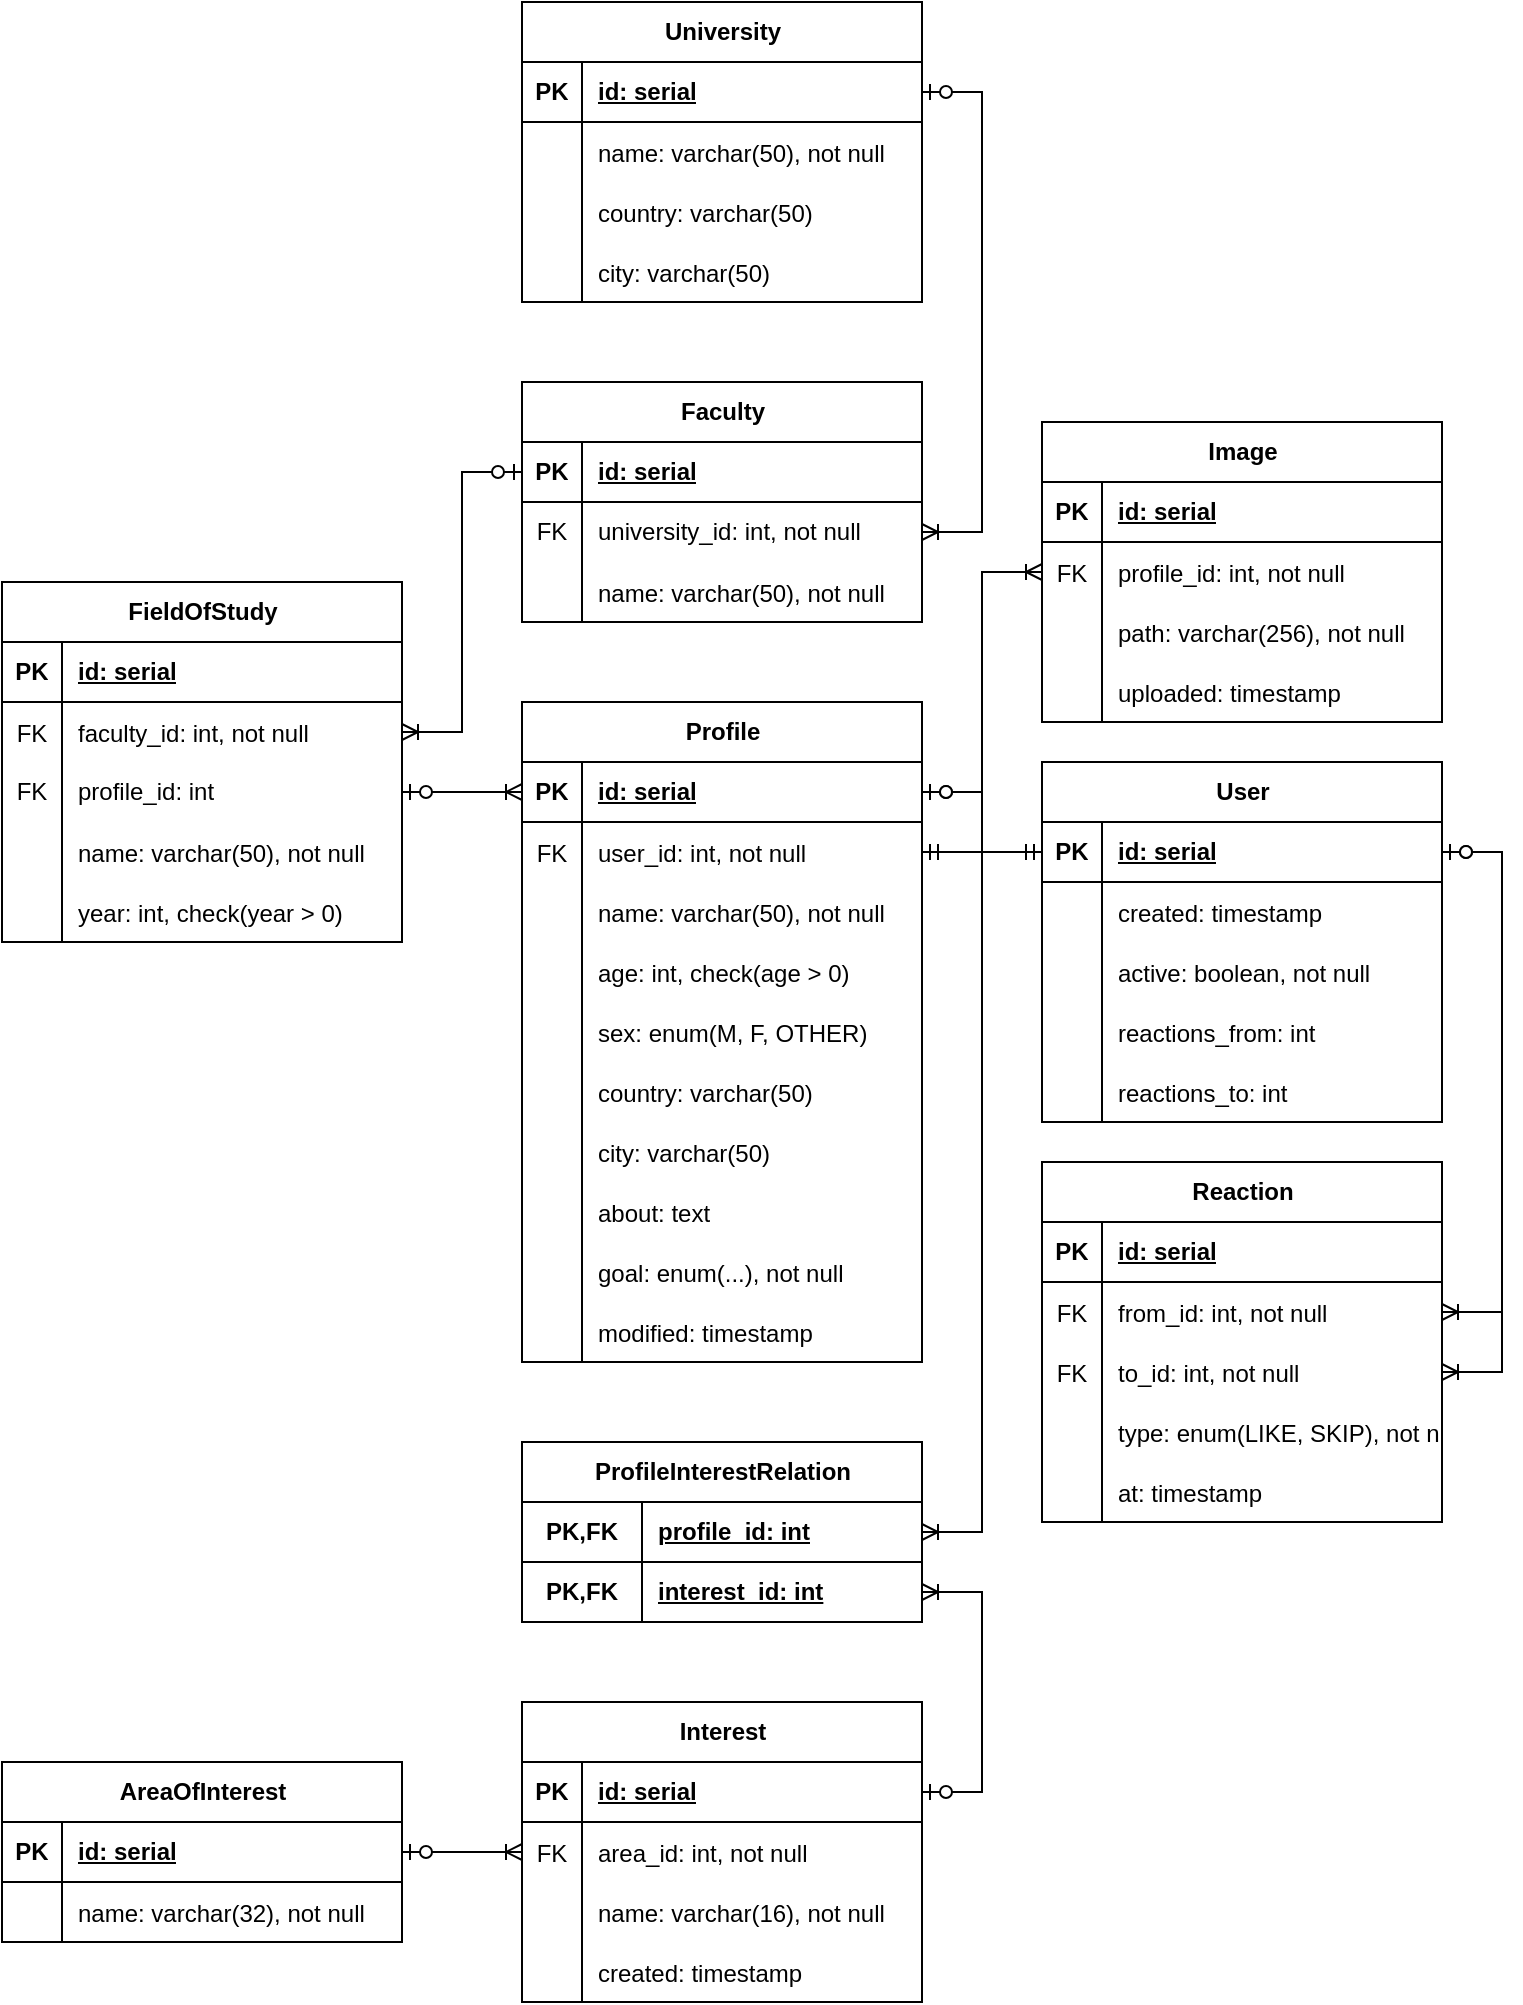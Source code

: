 <mxfile version="22.1.2" type="device">
  <diagram id="R2lEEEUBdFMjLlhIrx00" name="Page-1">
    <mxGraphModel dx="2704" dy="694" grid="1" gridSize="10" guides="1" tooltips="1" connect="1" arrows="1" fold="1" page="1" pageScale="1" pageWidth="850" pageHeight="1100" math="0" shadow="0" extFonts="Permanent Marker^https://fonts.googleapis.com/css?family=Permanent+Marker">
      <root>
        <mxCell id="0" />
        <mxCell id="1" parent="0" />
        <mxCell id="WZ4teSWMQCQbbOgYTSYF-18" value="Profile" style="shape=table;startSize=30;container=1;collapsible=1;childLayout=tableLayout;fixedRows=1;rowLines=0;fontStyle=1;align=center;resizeLast=1;html=1;" parent="1" vertex="1">
          <mxGeometry x="-1390" y="400" width="200" height="330" as="geometry" />
        </mxCell>
        <mxCell id="WZ4teSWMQCQbbOgYTSYF-19" value="" style="shape=tableRow;horizontal=0;startSize=0;swimlaneHead=0;swimlaneBody=0;fillColor=none;collapsible=0;dropTarget=0;points=[[0,0.5],[1,0.5]];portConstraint=eastwest;top=0;left=0;right=0;bottom=1;" parent="WZ4teSWMQCQbbOgYTSYF-18" vertex="1">
          <mxGeometry y="30" width="200" height="30" as="geometry" />
        </mxCell>
        <mxCell id="WZ4teSWMQCQbbOgYTSYF-20" value="PK" style="shape=partialRectangle;connectable=0;fillColor=none;top=0;left=0;bottom=0;right=0;fontStyle=1;overflow=hidden;whiteSpace=wrap;html=1;" parent="WZ4teSWMQCQbbOgYTSYF-19" vertex="1">
          <mxGeometry width="30" height="30" as="geometry">
            <mxRectangle width="30" height="30" as="alternateBounds" />
          </mxGeometry>
        </mxCell>
        <mxCell id="WZ4teSWMQCQbbOgYTSYF-21" value="id: serial" style="shape=partialRectangle;connectable=0;fillColor=none;top=0;left=0;bottom=0;right=0;align=left;spacingLeft=6;fontStyle=5;overflow=hidden;whiteSpace=wrap;html=1;" parent="WZ4teSWMQCQbbOgYTSYF-19" vertex="1">
          <mxGeometry x="30" width="170" height="30" as="geometry">
            <mxRectangle width="170" height="30" as="alternateBounds" />
          </mxGeometry>
        </mxCell>
        <mxCell id="dYFl2sdwNycHLMvNFf4c-58" value="" style="shape=tableRow;horizontal=0;startSize=0;swimlaneHead=0;swimlaneBody=0;fillColor=none;collapsible=0;dropTarget=0;points=[[0,0.5],[1,0.5]];portConstraint=eastwest;top=0;left=0;right=0;bottom=0;" parent="WZ4teSWMQCQbbOgYTSYF-18" vertex="1">
          <mxGeometry y="60" width="200" height="30" as="geometry" />
        </mxCell>
        <mxCell id="dYFl2sdwNycHLMvNFf4c-59" value="FK" style="shape=partialRectangle;connectable=0;fillColor=none;top=0;left=0;bottom=0;right=0;editable=1;overflow=hidden;" parent="dYFl2sdwNycHLMvNFf4c-58" vertex="1">
          <mxGeometry width="30" height="30" as="geometry">
            <mxRectangle width="30" height="30" as="alternateBounds" />
          </mxGeometry>
        </mxCell>
        <mxCell id="dYFl2sdwNycHLMvNFf4c-60" value="user_id: int, not null" style="shape=partialRectangle;connectable=0;fillColor=none;top=0;left=0;bottom=0;right=0;align=left;spacingLeft=6;overflow=hidden;" parent="dYFl2sdwNycHLMvNFf4c-58" vertex="1">
          <mxGeometry x="30" width="170" height="30" as="geometry">
            <mxRectangle width="170" height="30" as="alternateBounds" />
          </mxGeometry>
        </mxCell>
        <mxCell id="dYFl2sdwNycHLMvNFf4c-39" value="" style="shape=tableRow;horizontal=0;startSize=0;swimlaneHead=0;swimlaneBody=0;fillColor=none;collapsible=0;dropTarget=0;points=[[0,0.5],[1,0.5]];portConstraint=eastwest;top=0;left=0;right=0;bottom=0;" parent="WZ4teSWMQCQbbOgYTSYF-18" vertex="1">
          <mxGeometry y="90" width="200" height="30" as="geometry" />
        </mxCell>
        <mxCell id="dYFl2sdwNycHLMvNFf4c-40" value="" style="shape=partialRectangle;connectable=0;fillColor=none;top=0;left=0;bottom=0;right=0;editable=1;overflow=hidden;" parent="dYFl2sdwNycHLMvNFf4c-39" vertex="1">
          <mxGeometry width="30" height="30" as="geometry">
            <mxRectangle width="30" height="30" as="alternateBounds" />
          </mxGeometry>
        </mxCell>
        <mxCell id="dYFl2sdwNycHLMvNFf4c-41" value="name: varchar(50), not null" style="shape=partialRectangle;connectable=0;fillColor=none;top=0;left=0;bottom=0;right=0;align=left;spacingLeft=6;overflow=hidden;" parent="dYFl2sdwNycHLMvNFf4c-39" vertex="1">
          <mxGeometry x="30" width="170" height="30" as="geometry">
            <mxRectangle width="170" height="30" as="alternateBounds" />
          </mxGeometry>
        </mxCell>
        <mxCell id="dYFl2sdwNycHLMvNFf4c-42" value="" style="shape=tableRow;horizontal=0;startSize=0;swimlaneHead=0;swimlaneBody=0;fillColor=none;collapsible=0;dropTarget=0;points=[[0,0.5],[1,0.5]];portConstraint=eastwest;top=0;left=0;right=0;bottom=0;" parent="WZ4teSWMQCQbbOgYTSYF-18" vertex="1">
          <mxGeometry y="120" width="200" height="30" as="geometry" />
        </mxCell>
        <mxCell id="dYFl2sdwNycHLMvNFf4c-43" value="" style="shape=partialRectangle;connectable=0;fillColor=none;top=0;left=0;bottom=0;right=0;editable=1;overflow=hidden;" parent="dYFl2sdwNycHLMvNFf4c-42" vertex="1">
          <mxGeometry width="30" height="30" as="geometry">
            <mxRectangle width="30" height="30" as="alternateBounds" />
          </mxGeometry>
        </mxCell>
        <mxCell id="dYFl2sdwNycHLMvNFf4c-44" value="age: int, check(age &gt; 0)" style="shape=partialRectangle;connectable=0;fillColor=none;top=0;left=0;bottom=0;right=0;align=left;spacingLeft=6;overflow=hidden;" parent="dYFl2sdwNycHLMvNFf4c-42" vertex="1">
          <mxGeometry x="30" width="170" height="30" as="geometry">
            <mxRectangle width="170" height="30" as="alternateBounds" />
          </mxGeometry>
        </mxCell>
        <mxCell id="4CxGTGIzVU9LO7teW_PV-1" value="" style="shape=tableRow;horizontal=0;startSize=0;swimlaneHead=0;swimlaneBody=0;fillColor=none;collapsible=0;dropTarget=0;points=[[0,0.5],[1,0.5]];portConstraint=eastwest;top=0;left=0;right=0;bottom=0;" parent="WZ4teSWMQCQbbOgYTSYF-18" vertex="1">
          <mxGeometry y="150" width="200" height="30" as="geometry" />
        </mxCell>
        <mxCell id="4CxGTGIzVU9LO7teW_PV-2" value="" style="shape=partialRectangle;connectable=0;fillColor=none;top=0;left=0;bottom=0;right=0;editable=1;overflow=hidden;" parent="4CxGTGIzVU9LO7teW_PV-1" vertex="1">
          <mxGeometry width="30" height="30" as="geometry">
            <mxRectangle width="30" height="30" as="alternateBounds" />
          </mxGeometry>
        </mxCell>
        <mxCell id="4CxGTGIzVU9LO7teW_PV-3" value="sex: enum(M, F, OTHER)" style="shape=partialRectangle;connectable=0;fillColor=none;top=0;left=0;bottom=0;right=0;align=left;spacingLeft=6;overflow=hidden;" parent="4CxGTGIzVU9LO7teW_PV-1" vertex="1">
          <mxGeometry x="30" width="170" height="30" as="geometry">
            <mxRectangle width="170" height="30" as="alternateBounds" />
          </mxGeometry>
        </mxCell>
        <mxCell id="dYFl2sdwNycHLMvNFf4c-52" value="" style="shape=tableRow;horizontal=0;startSize=0;swimlaneHead=0;swimlaneBody=0;fillColor=none;collapsible=0;dropTarget=0;points=[[0,0.5],[1,0.5]];portConstraint=eastwest;top=0;left=0;right=0;bottom=0;" parent="WZ4teSWMQCQbbOgYTSYF-18" vertex="1">
          <mxGeometry y="180" width="200" height="30" as="geometry" />
        </mxCell>
        <mxCell id="dYFl2sdwNycHLMvNFf4c-53" value="" style="shape=partialRectangle;connectable=0;fillColor=none;top=0;left=0;bottom=0;right=0;editable=1;overflow=hidden;" parent="dYFl2sdwNycHLMvNFf4c-52" vertex="1">
          <mxGeometry width="30" height="30" as="geometry">
            <mxRectangle width="30" height="30" as="alternateBounds" />
          </mxGeometry>
        </mxCell>
        <mxCell id="dYFl2sdwNycHLMvNFf4c-54" value="country: varchar(50)" style="shape=partialRectangle;connectable=0;fillColor=none;top=0;left=0;bottom=0;right=0;align=left;spacingLeft=6;overflow=hidden;" parent="dYFl2sdwNycHLMvNFf4c-52" vertex="1">
          <mxGeometry x="30" width="170" height="30" as="geometry">
            <mxRectangle width="170" height="30" as="alternateBounds" />
          </mxGeometry>
        </mxCell>
        <mxCell id="dYFl2sdwNycHLMvNFf4c-55" value="" style="shape=tableRow;horizontal=0;startSize=0;swimlaneHead=0;swimlaneBody=0;fillColor=none;collapsible=0;dropTarget=0;points=[[0,0.5],[1,0.5]];portConstraint=eastwest;top=0;left=0;right=0;bottom=0;" parent="WZ4teSWMQCQbbOgYTSYF-18" vertex="1">
          <mxGeometry y="210" width="200" height="30" as="geometry" />
        </mxCell>
        <mxCell id="dYFl2sdwNycHLMvNFf4c-56" value="" style="shape=partialRectangle;connectable=0;fillColor=none;top=0;left=0;bottom=0;right=0;editable=1;overflow=hidden;" parent="dYFl2sdwNycHLMvNFf4c-55" vertex="1">
          <mxGeometry width="30" height="30" as="geometry">
            <mxRectangle width="30" height="30" as="alternateBounds" />
          </mxGeometry>
        </mxCell>
        <mxCell id="dYFl2sdwNycHLMvNFf4c-57" value="city: varchar(50)" style="shape=partialRectangle;connectable=0;fillColor=none;top=0;left=0;bottom=0;right=0;align=left;spacingLeft=6;overflow=hidden;" parent="dYFl2sdwNycHLMvNFf4c-55" vertex="1">
          <mxGeometry x="30" width="170" height="30" as="geometry">
            <mxRectangle width="170" height="30" as="alternateBounds" />
          </mxGeometry>
        </mxCell>
        <mxCell id="dYFl2sdwNycHLMvNFf4c-64" value="" style="shape=tableRow;horizontal=0;startSize=0;swimlaneHead=0;swimlaneBody=0;fillColor=none;collapsible=0;dropTarget=0;points=[[0,0.5],[1,0.5]];portConstraint=eastwest;top=0;left=0;right=0;bottom=0;" parent="WZ4teSWMQCQbbOgYTSYF-18" vertex="1">
          <mxGeometry y="240" width="200" height="30" as="geometry" />
        </mxCell>
        <mxCell id="dYFl2sdwNycHLMvNFf4c-65" value="" style="shape=partialRectangle;connectable=0;fillColor=none;top=0;left=0;bottom=0;right=0;editable=1;overflow=hidden;" parent="dYFl2sdwNycHLMvNFf4c-64" vertex="1">
          <mxGeometry width="30" height="30" as="geometry">
            <mxRectangle width="30" height="30" as="alternateBounds" />
          </mxGeometry>
        </mxCell>
        <mxCell id="dYFl2sdwNycHLMvNFf4c-66" value="about: text" style="shape=partialRectangle;connectable=0;fillColor=none;top=0;left=0;bottom=0;right=0;align=left;spacingLeft=6;overflow=hidden;" parent="dYFl2sdwNycHLMvNFf4c-64" vertex="1">
          <mxGeometry x="30" width="170" height="30" as="geometry">
            <mxRectangle width="170" height="30" as="alternateBounds" />
          </mxGeometry>
        </mxCell>
        <mxCell id="dYFl2sdwNycHLMvNFf4c-67" value="" style="shape=tableRow;horizontal=0;startSize=0;swimlaneHead=0;swimlaneBody=0;fillColor=none;collapsible=0;dropTarget=0;points=[[0,0.5],[1,0.5]];portConstraint=eastwest;top=0;left=0;right=0;bottom=0;" parent="WZ4teSWMQCQbbOgYTSYF-18" vertex="1">
          <mxGeometry y="270" width="200" height="30" as="geometry" />
        </mxCell>
        <mxCell id="dYFl2sdwNycHLMvNFf4c-68" value="" style="shape=partialRectangle;connectable=0;fillColor=none;top=0;left=0;bottom=0;right=0;editable=1;overflow=hidden;" parent="dYFl2sdwNycHLMvNFf4c-67" vertex="1">
          <mxGeometry width="30" height="30" as="geometry">
            <mxRectangle width="30" height="30" as="alternateBounds" />
          </mxGeometry>
        </mxCell>
        <mxCell id="dYFl2sdwNycHLMvNFf4c-69" value="goal: enum(...), not null" style="shape=partialRectangle;connectable=0;fillColor=none;top=0;left=0;bottom=0;right=0;align=left;spacingLeft=6;overflow=hidden;" parent="dYFl2sdwNycHLMvNFf4c-67" vertex="1">
          <mxGeometry x="30" width="170" height="30" as="geometry">
            <mxRectangle width="170" height="30" as="alternateBounds" />
          </mxGeometry>
        </mxCell>
        <mxCell id="dYFl2sdwNycHLMvNFf4c-70" value="" style="shape=tableRow;horizontal=0;startSize=0;swimlaneHead=0;swimlaneBody=0;fillColor=none;collapsible=0;dropTarget=0;points=[[0,0.5],[1,0.5]];portConstraint=eastwest;top=0;left=0;right=0;bottom=0;" parent="WZ4teSWMQCQbbOgYTSYF-18" vertex="1">
          <mxGeometry y="300" width="200" height="30" as="geometry" />
        </mxCell>
        <mxCell id="dYFl2sdwNycHLMvNFf4c-71" value="" style="shape=partialRectangle;connectable=0;fillColor=none;top=0;left=0;bottom=0;right=0;editable=1;overflow=hidden;" parent="dYFl2sdwNycHLMvNFf4c-70" vertex="1">
          <mxGeometry width="30" height="30" as="geometry">
            <mxRectangle width="30" height="30" as="alternateBounds" />
          </mxGeometry>
        </mxCell>
        <mxCell id="dYFl2sdwNycHLMvNFf4c-72" value="modified: timestamp" style="shape=partialRectangle;connectable=0;fillColor=none;top=0;left=0;bottom=0;right=0;align=left;spacingLeft=6;overflow=hidden;" parent="dYFl2sdwNycHLMvNFf4c-70" vertex="1">
          <mxGeometry x="30" width="170" height="30" as="geometry">
            <mxRectangle width="170" height="30" as="alternateBounds" />
          </mxGeometry>
        </mxCell>
        <mxCell id="WZ4teSWMQCQbbOgYTSYF-22" value="University" style="shape=table;startSize=30;container=1;collapsible=1;childLayout=tableLayout;fixedRows=1;rowLines=0;fontStyle=1;align=center;resizeLast=1;html=1;" parent="1" vertex="1">
          <mxGeometry x="-1390" y="50" width="200" height="150" as="geometry" />
        </mxCell>
        <mxCell id="WZ4teSWMQCQbbOgYTSYF-23" value="" style="shape=tableRow;horizontal=0;startSize=0;swimlaneHead=0;swimlaneBody=0;fillColor=none;collapsible=0;dropTarget=0;points=[[0,0.5],[1,0.5]];portConstraint=eastwest;top=0;left=0;right=0;bottom=1;" parent="WZ4teSWMQCQbbOgYTSYF-22" vertex="1">
          <mxGeometry y="30" width="200" height="30" as="geometry" />
        </mxCell>
        <mxCell id="WZ4teSWMQCQbbOgYTSYF-24" value="PK" style="shape=partialRectangle;connectable=0;fillColor=none;top=0;left=0;bottom=0;right=0;fontStyle=1;overflow=hidden;whiteSpace=wrap;html=1;" parent="WZ4teSWMQCQbbOgYTSYF-23" vertex="1">
          <mxGeometry width="30" height="30" as="geometry">
            <mxRectangle width="30" height="30" as="alternateBounds" />
          </mxGeometry>
        </mxCell>
        <mxCell id="WZ4teSWMQCQbbOgYTSYF-25" value="id: serial" style="shape=partialRectangle;connectable=0;fillColor=none;top=0;left=0;bottom=0;right=0;align=left;spacingLeft=6;fontStyle=5;overflow=hidden;whiteSpace=wrap;html=1;" parent="WZ4teSWMQCQbbOgYTSYF-23" vertex="1">
          <mxGeometry x="30" width="170" height="30" as="geometry">
            <mxRectangle width="170" height="30" as="alternateBounds" />
          </mxGeometry>
        </mxCell>
        <mxCell id="dYFl2sdwNycHLMvNFf4c-5" value="" style="shape=tableRow;horizontal=0;startSize=0;swimlaneHead=0;swimlaneBody=0;fillColor=none;collapsible=0;dropTarget=0;points=[[0,0.5],[1,0.5]];portConstraint=eastwest;top=0;left=0;right=0;bottom=0;" parent="WZ4teSWMQCQbbOgYTSYF-22" vertex="1">
          <mxGeometry y="60" width="200" height="30" as="geometry" />
        </mxCell>
        <mxCell id="dYFl2sdwNycHLMvNFf4c-6" value="" style="shape=partialRectangle;connectable=0;fillColor=none;top=0;left=0;bottom=0;right=0;editable=1;overflow=hidden;" parent="dYFl2sdwNycHLMvNFf4c-5" vertex="1">
          <mxGeometry width="30" height="30" as="geometry">
            <mxRectangle width="30" height="30" as="alternateBounds" />
          </mxGeometry>
        </mxCell>
        <mxCell id="dYFl2sdwNycHLMvNFf4c-7" value="name: varchar(50), not null" style="shape=partialRectangle;connectable=0;fillColor=none;top=0;left=0;bottom=0;right=0;align=left;spacingLeft=6;overflow=hidden;" parent="dYFl2sdwNycHLMvNFf4c-5" vertex="1">
          <mxGeometry x="30" width="170" height="30" as="geometry">
            <mxRectangle width="170" height="30" as="alternateBounds" />
          </mxGeometry>
        </mxCell>
        <mxCell id="dYFl2sdwNycHLMvNFf4c-8" value="" style="shape=tableRow;horizontal=0;startSize=0;swimlaneHead=0;swimlaneBody=0;fillColor=none;collapsible=0;dropTarget=0;points=[[0,0.5],[1,0.5]];portConstraint=eastwest;top=0;left=0;right=0;bottom=0;" parent="WZ4teSWMQCQbbOgYTSYF-22" vertex="1">
          <mxGeometry y="90" width="200" height="30" as="geometry" />
        </mxCell>
        <mxCell id="dYFl2sdwNycHLMvNFf4c-9" value="" style="shape=partialRectangle;connectable=0;fillColor=none;top=0;left=0;bottom=0;right=0;editable=1;overflow=hidden;" parent="dYFl2sdwNycHLMvNFf4c-8" vertex="1">
          <mxGeometry width="30" height="30" as="geometry">
            <mxRectangle width="30" height="30" as="alternateBounds" />
          </mxGeometry>
        </mxCell>
        <mxCell id="dYFl2sdwNycHLMvNFf4c-10" value="country: varchar(50)" style="shape=partialRectangle;connectable=0;fillColor=none;top=0;left=0;bottom=0;right=0;align=left;spacingLeft=6;overflow=hidden;" parent="dYFl2sdwNycHLMvNFf4c-8" vertex="1">
          <mxGeometry x="30" width="170" height="30" as="geometry">
            <mxRectangle width="170" height="30" as="alternateBounds" />
          </mxGeometry>
        </mxCell>
        <mxCell id="dYFl2sdwNycHLMvNFf4c-2" value="" style="shape=tableRow;horizontal=0;startSize=0;swimlaneHead=0;swimlaneBody=0;fillColor=none;collapsible=0;dropTarget=0;points=[[0,0.5],[1,0.5]];portConstraint=eastwest;top=0;left=0;right=0;bottom=0;" parent="WZ4teSWMQCQbbOgYTSYF-22" vertex="1">
          <mxGeometry y="120" width="200" height="30" as="geometry" />
        </mxCell>
        <mxCell id="dYFl2sdwNycHLMvNFf4c-3" value="" style="shape=partialRectangle;connectable=0;fillColor=none;top=0;left=0;bottom=0;right=0;editable=1;overflow=hidden;" parent="dYFl2sdwNycHLMvNFf4c-2" vertex="1">
          <mxGeometry width="30" height="30" as="geometry">
            <mxRectangle width="30" height="30" as="alternateBounds" />
          </mxGeometry>
        </mxCell>
        <mxCell id="dYFl2sdwNycHLMvNFf4c-4" value="city: varchar(50)" style="shape=partialRectangle;connectable=0;fillColor=none;top=0;left=0;bottom=0;right=0;align=left;spacingLeft=6;overflow=hidden;" parent="dYFl2sdwNycHLMvNFf4c-2" vertex="1">
          <mxGeometry x="30" width="170" height="30" as="geometry">
            <mxRectangle width="170" height="30" as="alternateBounds" />
          </mxGeometry>
        </mxCell>
        <mxCell id="WZ4teSWMQCQbbOgYTSYF-26" value="Faculty" style="shape=table;startSize=30;container=1;collapsible=1;childLayout=tableLayout;fixedRows=1;rowLines=0;fontStyle=1;align=center;resizeLast=1;html=1;" parent="1" vertex="1">
          <mxGeometry x="-1390" y="240" width="200" height="120" as="geometry" />
        </mxCell>
        <mxCell id="WZ4teSWMQCQbbOgYTSYF-27" value="" style="shape=tableRow;horizontal=0;startSize=0;swimlaneHead=0;swimlaneBody=0;fillColor=none;collapsible=0;dropTarget=0;points=[[0,0.5],[1,0.5]];portConstraint=eastwest;top=0;left=0;right=0;bottom=1;" parent="WZ4teSWMQCQbbOgYTSYF-26" vertex="1">
          <mxGeometry y="30" width="200" height="30" as="geometry" />
        </mxCell>
        <mxCell id="WZ4teSWMQCQbbOgYTSYF-28" value="PK" style="shape=partialRectangle;connectable=0;fillColor=none;top=0;left=0;bottom=0;right=0;fontStyle=1;overflow=hidden;whiteSpace=wrap;html=1;" parent="WZ4teSWMQCQbbOgYTSYF-27" vertex="1">
          <mxGeometry width="30" height="30" as="geometry">
            <mxRectangle width="30" height="30" as="alternateBounds" />
          </mxGeometry>
        </mxCell>
        <mxCell id="WZ4teSWMQCQbbOgYTSYF-29" value="id: serial" style="shape=partialRectangle;connectable=0;fillColor=none;top=0;left=0;bottom=0;right=0;align=left;spacingLeft=6;fontStyle=5;overflow=hidden;whiteSpace=wrap;html=1;" parent="WZ4teSWMQCQbbOgYTSYF-27" vertex="1">
          <mxGeometry x="30" width="170" height="30" as="geometry">
            <mxRectangle width="170" height="30" as="alternateBounds" />
          </mxGeometry>
        </mxCell>
        <mxCell id="dYFl2sdwNycHLMvNFf4c-11" value="" style="shape=tableRow;horizontal=0;startSize=0;swimlaneHead=0;swimlaneBody=0;fillColor=none;collapsible=0;dropTarget=0;points=[[0,0.5],[1,0.5]];portConstraint=eastwest;top=0;left=0;right=0;bottom=0;" parent="WZ4teSWMQCQbbOgYTSYF-26" vertex="1">
          <mxGeometry y="60" width="200" height="30" as="geometry" />
        </mxCell>
        <mxCell id="dYFl2sdwNycHLMvNFf4c-12" value="FK" style="shape=partialRectangle;connectable=0;fillColor=none;top=0;left=0;bottom=0;right=0;fontStyle=0;overflow=hidden;whiteSpace=wrap;html=1;" parent="dYFl2sdwNycHLMvNFf4c-11" vertex="1">
          <mxGeometry width="30" height="30" as="geometry">
            <mxRectangle width="30" height="30" as="alternateBounds" />
          </mxGeometry>
        </mxCell>
        <mxCell id="dYFl2sdwNycHLMvNFf4c-13" value="university_id: int, not null" style="shape=partialRectangle;connectable=0;fillColor=none;top=0;left=0;bottom=0;right=0;align=left;spacingLeft=6;fontStyle=0;overflow=hidden;whiteSpace=wrap;html=1;" parent="dYFl2sdwNycHLMvNFf4c-11" vertex="1">
          <mxGeometry x="30" width="170" height="30" as="geometry">
            <mxRectangle width="170" height="30" as="alternateBounds" />
          </mxGeometry>
        </mxCell>
        <mxCell id="dYFl2sdwNycHLMvNFf4c-14" value="" style="shape=tableRow;horizontal=0;startSize=0;swimlaneHead=0;swimlaneBody=0;fillColor=none;collapsible=0;dropTarget=0;points=[[0,0.5],[1,0.5]];portConstraint=eastwest;top=0;left=0;right=0;bottom=0;" parent="WZ4teSWMQCQbbOgYTSYF-26" vertex="1">
          <mxGeometry y="90" width="200" height="30" as="geometry" />
        </mxCell>
        <mxCell id="dYFl2sdwNycHLMvNFf4c-15" value="" style="shape=partialRectangle;connectable=0;fillColor=none;top=0;left=0;bottom=0;right=0;editable=1;overflow=hidden;" parent="dYFl2sdwNycHLMvNFf4c-14" vertex="1">
          <mxGeometry width="30" height="30" as="geometry">
            <mxRectangle width="30" height="30" as="alternateBounds" />
          </mxGeometry>
        </mxCell>
        <mxCell id="dYFl2sdwNycHLMvNFf4c-16" value="name: varchar(50), not null" style="shape=partialRectangle;connectable=0;fillColor=none;top=0;left=0;bottom=0;right=0;align=left;spacingLeft=6;overflow=hidden;" parent="dYFl2sdwNycHLMvNFf4c-14" vertex="1">
          <mxGeometry x="30" width="170" height="30" as="geometry">
            <mxRectangle width="170" height="30" as="alternateBounds" />
          </mxGeometry>
        </mxCell>
        <mxCell id="WZ4teSWMQCQbbOgYTSYF-38" value="Reaction" style="shape=table;startSize=30;container=1;collapsible=1;childLayout=tableLayout;fixedRows=1;rowLines=0;fontStyle=1;align=center;resizeLast=1;html=1;" parent="1" vertex="1">
          <mxGeometry x="-1130" y="630" width="200" height="180" as="geometry" />
        </mxCell>
        <mxCell id="WZ4teSWMQCQbbOgYTSYF-39" value="" style="shape=tableRow;horizontal=0;startSize=0;swimlaneHead=0;swimlaneBody=0;fillColor=none;collapsible=0;dropTarget=0;points=[[0,0.5],[1,0.5]];portConstraint=eastwest;top=0;left=0;right=0;bottom=1;" parent="WZ4teSWMQCQbbOgYTSYF-38" vertex="1">
          <mxGeometry y="30" width="200" height="30" as="geometry" />
        </mxCell>
        <mxCell id="WZ4teSWMQCQbbOgYTSYF-40" value="PK" style="shape=partialRectangle;connectable=0;fillColor=none;top=0;left=0;bottom=0;right=0;fontStyle=1;overflow=hidden;whiteSpace=wrap;html=1;" parent="WZ4teSWMQCQbbOgYTSYF-39" vertex="1">
          <mxGeometry width="30" height="30" as="geometry">
            <mxRectangle width="30" height="30" as="alternateBounds" />
          </mxGeometry>
        </mxCell>
        <mxCell id="WZ4teSWMQCQbbOgYTSYF-41" value="id: serial" style="shape=partialRectangle;connectable=0;fillColor=none;top=0;left=0;bottom=0;right=0;align=left;spacingLeft=6;fontStyle=5;overflow=hidden;whiteSpace=wrap;html=1;" parent="WZ4teSWMQCQbbOgYTSYF-39" vertex="1">
          <mxGeometry x="30" width="170" height="30" as="geometry">
            <mxRectangle width="170" height="30" as="alternateBounds" />
          </mxGeometry>
        </mxCell>
        <mxCell id="WZ4teSWMQCQbbOgYTSYF-109" value="" style="shape=tableRow;horizontal=0;startSize=0;swimlaneHead=0;swimlaneBody=0;fillColor=none;collapsible=0;dropTarget=0;points=[[0,0.5],[1,0.5]];portConstraint=eastwest;top=0;left=0;right=0;bottom=0;" parent="WZ4teSWMQCQbbOgYTSYF-38" vertex="1">
          <mxGeometry y="60" width="200" height="30" as="geometry" />
        </mxCell>
        <mxCell id="WZ4teSWMQCQbbOgYTSYF-110" value="FK" style="shape=partialRectangle;connectable=0;fillColor=none;top=0;left=0;bottom=0;right=0;editable=1;overflow=hidden;" parent="WZ4teSWMQCQbbOgYTSYF-109" vertex="1">
          <mxGeometry width="30" height="30" as="geometry">
            <mxRectangle width="30" height="30" as="alternateBounds" />
          </mxGeometry>
        </mxCell>
        <mxCell id="WZ4teSWMQCQbbOgYTSYF-111" value="from_id: int, not null" style="shape=partialRectangle;connectable=0;fillColor=none;top=0;left=0;bottom=0;right=0;align=left;spacingLeft=6;overflow=hidden;" parent="WZ4teSWMQCQbbOgYTSYF-109" vertex="1">
          <mxGeometry x="30" width="170" height="30" as="geometry">
            <mxRectangle width="170" height="30" as="alternateBounds" />
          </mxGeometry>
        </mxCell>
        <mxCell id="WZ4teSWMQCQbbOgYTSYF-112" value="" style="shape=tableRow;horizontal=0;startSize=0;swimlaneHead=0;swimlaneBody=0;fillColor=none;collapsible=0;dropTarget=0;points=[[0,0.5],[1,0.5]];portConstraint=eastwest;top=0;left=0;right=0;bottom=0;" parent="WZ4teSWMQCQbbOgYTSYF-38" vertex="1">
          <mxGeometry y="90" width="200" height="30" as="geometry" />
        </mxCell>
        <mxCell id="WZ4teSWMQCQbbOgYTSYF-113" value="FK" style="shape=partialRectangle;connectable=0;fillColor=none;top=0;left=0;bottom=0;right=0;editable=1;overflow=hidden;" parent="WZ4teSWMQCQbbOgYTSYF-112" vertex="1">
          <mxGeometry width="30" height="30" as="geometry">
            <mxRectangle width="30" height="30" as="alternateBounds" />
          </mxGeometry>
        </mxCell>
        <mxCell id="WZ4teSWMQCQbbOgYTSYF-114" value="to_id: int, not null" style="shape=partialRectangle;connectable=0;fillColor=none;top=0;left=0;bottom=0;right=0;align=left;spacingLeft=6;overflow=hidden;" parent="WZ4teSWMQCQbbOgYTSYF-112" vertex="1">
          <mxGeometry x="30" width="170" height="30" as="geometry">
            <mxRectangle width="170" height="30" as="alternateBounds" />
          </mxGeometry>
        </mxCell>
        <mxCell id="WZ4teSWMQCQbbOgYTSYF-115" value="" style="shape=tableRow;horizontal=0;startSize=0;swimlaneHead=0;swimlaneBody=0;fillColor=none;collapsible=0;dropTarget=0;points=[[0,0.5],[1,0.5]];portConstraint=eastwest;top=0;left=0;right=0;bottom=0;" parent="WZ4teSWMQCQbbOgYTSYF-38" vertex="1">
          <mxGeometry y="120" width="200" height="30" as="geometry" />
        </mxCell>
        <mxCell id="WZ4teSWMQCQbbOgYTSYF-116" value="" style="shape=partialRectangle;connectable=0;fillColor=none;top=0;left=0;bottom=0;right=0;editable=1;overflow=hidden;" parent="WZ4teSWMQCQbbOgYTSYF-115" vertex="1">
          <mxGeometry width="30" height="30" as="geometry">
            <mxRectangle width="30" height="30" as="alternateBounds" />
          </mxGeometry>
        </mxCell>
        <mxCell id="WZ4teSWMQCQbbOgYTSYF-117" value="type: enum(LIKE, SKIP), not null" style="shape=partialRectangle;connectable=0;fillColor=none;top=0;left=0;bottom=0;right=0;align=left;spacingLeft=6;overflow=hidden;" parent="WZ4teSWMQCQbbOgYTSYF-115" vertex="1">
          <mxGeometry x="30" width="170" height="30" as="geometry">
            <mxRectangle width="170" height="30" as="alternateBounds" />
          </mxGeometry>
        </mxCell>
        <mxCell id="WZ4teSWMQCQbbOgYTSYF-118" value="" style="shape=tableRow;horizontal=0;startSize=0;swimlaneHead=0;swimlaneBody=0;fillColor=none;collapsible=0;dropTarget=0;points=[[0,0.5],[1,0.5]];portConstraint=eastwest;top=0;left=0;right=0;bottom=0;" parent="WZ4teSWMQCQbbOgYTSYF-38" vertex="1">
          <mxGeometry y="150" width="200" height="30" as="geometry" />
        </mxCell>
        <mxCell id="WZ4teSWMQCQbbOgYTSYF-119" value="" style="shape=partialRectangle;connectable=0;fillColor=none;top=0;left=0;bottom=0;right=0;editable=1;overflow=hidden;" parent="WZ4teSWMQCQbbOgYTSYF-118" vertex="1">
          <mxGeometry width="30" height="30" as="geometry">
            <mxRectangle width="30" height="30" as="alternateBounds" />
          </mxGeometry>
        </mxCell>
        <mxCell id="WZ4teSWMQCQbbOgYTSYF-120" value="at: timestamp" style="shape=partialRectangle;connectable=0;fillColor=none;top=0;left=0;bottom=0;right=0;align=left;spacingLeft=6;overflow=hidden;" parent="WZ4teSWMQCQbbOgYTSYF-118" vertex="1">
          <mxGeometry x="30" width="170" height="30" as="geometry">
            <mxRectangle width="170" height="30" as="alternateBounds" />
          </mxGeometry>
        </mxCell>
        <mxCell id="WZ4teSWMQCQbbOgYTSYF-42" value="Image" style="shape=table;startSize=30;container=1;collapsible=1;childLayout=tableLayout;fixedRows=1;rowLines=0;fontStyle=1;align=center;resizeLast=1;html=1;" parent="1" vertex="1">
          <mxGeometry x="-1130" y="260" width="200" height="150" as="geometry" />
        </mxCell>
        <mxCell id="WZ4teSWMQCQbbOgYTSYF-43" value="" style="shape=tableRow;horizontal=0;startSize=0;swimlaneHead=0;swimlaneBody=0;fillColor=none;collapsible=0;dropTarget=0;points=[[0,0.5],[1,0.5]];portConstraint=eastwest;top=0;left=0;right=0;bottom=1;" parent="WZ4teSWMQCQbbOgYTSYF-42" vertex="1">
          <mxGeometry y="30" width="200" height="30" as="geometry" />
        </mxCell>
        <mxCell id="WZ4teSWMQCQbbOgYTSYF-44" value="PK" style="shape=partialRectangle;connectable=0;fillColor=none;top=0;left=0;bottom=0;right=0;fontStyle=1;overflow=hidden;whiteSpace=wrap;html=1;" parent="WZ4teSWMQCQbbOgYTSYF-43" vertex="1">
          <mxGeometry width="30" height="30" as="geometry">
            <mxRectangle width="30" height="30" as="alternateBounds" />
          </mxGeometry>
        </mxCell>
        <mxCell id="WZ4teSWMQCQbbOgYTSYF-45" value="id: serial" style="shape=partialRectangle;connectable=0;fillColor=none;top=0;left=0;bottom=0;right=0;align=left;spacingLeft=6;fontStyle=5;overflow=hidden;whiteSpace=wrap;html=1;" parent="WZ4teSWMQCQbbOgYTSYF-43" vertex="1">
          <mxGeometry x="30" width="170" height="30" as="geometry">
            <mxRectangle width="170" height="30" as="alternateBounds" />
          </mxGeometry>
        </mxCell>
        <mxCell id="WZ4teSWMQCQbbOgYTSYF-121" value="" style="shape=tableRow;horizontal=0;startSize=0;swimlaneHead=0;swimlaneBody=0;fillColor=none;collapsible=0;dropTarget=0;points=[[0,0.5],[1,0.5]];portConstraint=eastwest;top=0;left=0;right=0;bottom=0;" parent="WZ4teSWMQCQbbOgYTSYF-42" vertex="1">
          <mxGeometry y="60" width="200" height="30" as="geometry" />
        </mxCell>
        <mxCell id="WZ4teSWMQCQbbOgYTSYF-122" value="FK" style="shape=partialRectangle;connectable=0;fillColor=none;top=0;left=0;bottom=0;right=0;editable=1;overflow=hidden;" parent="WZ4teSWMQCQbbOgYTSYF-121" vertex="1">
          <mxGeometry width="30" height="30" as="geometry">
            <mxRectangle width="30" height="30" as="alternateBounds" />
          </mxGeometry>
        </mxCell>
        <mxCell id="WZ4teSWMQCQbbOgYTSYF-123" value="profile_id: int, not null" style="shape=partialRectangle;connectable=0;fillColor=none;top=0;left=0;bottom=0;right=0;align=left;spacingLeft=6;overflow=hidden;" parent="WZ4teSWMQCQbbOgYTSYF-121" vertex="1">
          <mxGeometry x="30" width="170" height="30" as="geometry">
            <mxRectangle width="170" height="30" as="alternateBounds" />
          </mxGeometry>
        </mxCell>
        <mxCell id="WZ4teSWMQCQbbOgYTSYF-124" value="" style="shape=tableRow;horizontal=0;startSize=0;swimlaneHead=0;swimlaneBody=0;fillColor=none;collapsible=0;dropTarget=0;points=[[0,0.5],[1,0.5]];portConstraint=eastwest;top=0;left=0;right=0;bottom=0;" parent="WZ4teSWMQCQbbOgYTSYF-42" vertex="1">
          <mxGeometry y="90" width="200" height="30" as="geometry" />
        </mxCell>
        <mxCell id="WZ4teSWMQCQbbOgYTSYF-125" value="" style="shape=partialRectangle;connectable=0;fillColor=none;top=0;left=0;bottom=0;right=0;editable=1;overflow=hidden;" parent="WZ4teSWMQCQbbOgYTSYF-124" vertex="1">
          <mxGeometry width="30" height="30" as="geometry">
            <mxRectangle width="30" height="30" as="alternateBounds" />
          </mxGeometry>
        </mxCell>
        <mxCell id="WZ4teSWMQCQbbOgYTSYF-126" value="path: varchar(256), not null" style="shape=partialRectangle;connectable=0;fillColor=none;top=0;left=0;bottom=0;right=0;align=left;spacingLeft=6;overflow=hidden;" parent="WZ4teSWMQCQbbOgYTSYF-124" vertex="1">
          <mxGeometry x="30" width="170" height="30" as="geometry">
            <mxRectangle width="170" height="30" as="alternateBounds" />
          </mxGeometry>
        </mxCell>
        <mxCell id="dYFl2sdwNycHLMvNFf4c-29" value="" style="shape=tableRow;horizontal=0;startSize=0;swimlaneHead=0;swimlaneBody=0;fillColor=none;collapsible=0;dropTarget=0;points=[[0,0.5],[1,0.5]];portConstraint=eastwest;top=0;left=0;right=0;bottom=0;" parent="WZ4teSWMQCQbbOgYTSYF-42" vertex="1">
          <mxGeometry y="120" width="200" height="30" as="geometry" />
        </mxCell>
        <mxCell id="dYFl2sdwNycHLMvNFf4c-30" value="" style="shape=partialRectangle;connectable=0;fillColor=none;top=0;left=0;bottom=0;right=0;editable=1;overflow=hidden;" parent="dYFl2sdwNycHLMvNFf4c-29" vertex="1">
          <mxGeometry width="30" height="30" as="geometry">
            <mxRectangle width="30" height="30" as="alternateBounds" />
          </mxGeometry>
        </mxCell>
        <mxCell id="dYFl2sdwNycHLMvNFf4c-31" value="uploaded: timestamp" style="shape=partialRectangle;connectable=0;fillColor=none;top=0;left=0;bottom=0;right=0;align=left;spacingLeft=6;overflow=hidden;" parent="dYFl2sdwNycHLMvNFf4c-29" vertex="1">
          <mxGeometry x="30" width="170" height="30" as="geometry">
            <mxRectangle width="170" height="30" as="alternateBounds" />
          </mxGeometry>
        </mxCell>
        <mxCell id="WZ4teSWMQCQbbOgYTSYF-47" value="AreaOfInterest" style="shape=table;startSize=30;container=1;collapsible=1;childLayout=tableLayout;fixedRows=1;rowLines=0;fontStyle=1;align=center;resizeLast=1;html=1;" parent="1" vertex="1">
          <mxGeometry x="-1650" y="930" width="200" height="90" as="geometry" />
        </mxCell>
        <mxCell id="WZ4teSWMQCQbbOgYTSYF-48" value="" style="shape=tableRow;horizontal=0;startSize=0;swimlaneHead=0;swimlaneBody=0;fillColor=none;collapsible=0;dropTarget=0;points=[[0,0.5],[1,0.5]];portConstraint=eastwest;top=0;left=0;right=0;bottom=1;" parent="WZ4teSWMQCQbbOgYTSYF-47" vertex="1">
          <mxGeometry y="30" width="200" height="30" as="geometry" />
        </mxCell>
        <mxCell id="WZ4teSWMQCQbbOgYTSYF-49" value="PK" style="shape=partialRectangle;connectable=0;fillColor=none;top=0;left=0;bottom=0;right=0;fontStyle=1;overflow=hidden;whiteSpace=wrap;html=1;" parent="WZ4teSWMQCQbbOgYTSYF-48" vertex="1">
          <mxGeometry width="30" height="30" as="geometry">
            <mxRectangle width="30" height="30" as="alternateBounds" />
          </mxGeometry>
        </mxCell>
        <mxCell id="WZ4teSWMQCQbbOgYTSYF-50" value="id: serial" style="shape=partialRectangle;connectable=0;fillColor=none;top=0;left=0;bottom=0;right=0;align=left;spacingLeft=6;fontStyle=5;overflow=hidden;whiteSpace=wrap;html=1;" parent="WZ4teSWMQCQbbOgYTSYF-48" vertex="1">
          <mxGeometry x="30" width="170" height="30" as="geometry">
            <mxRectangle width="170" height="30" as="alternateBounds" />
          </mxGeometry>
        </mxCell>
        <mxCell id="WZ4teSWMQCQbbOgYTSYF-106" value="" style="shape=tableRow;horizontal=0;startSize=0;swimlaneHead=0;swimlaneBody=0;fillColor=none;collapsible=0;dropTarget=0;points=[[0,0.5],[1,0.5]];portConstraint=eastwest;top=0;left=0;right=0;bottom=0;" parent="WZ4teSWMQCQbbOgYTSYF-47" vertex="1">
          <mxGeometry y="60" width="200" height="30" as="geometry" />
        </mxCell>
        <mxCell id="WZ4teSWMQCQbbOgYTSYF-107" value="" style="shape=partialRectangle;connectable=0;fillColor=none;top=0;left=0;bottom=0;right=0;editable=1;overflow=hidden;" parent="WZ4teSWMQCQbbOgYTSYF-106" vertex="1">
          <mxGeometry width="30" height="30" as="geometry">
            <mxRectangle width="30" height="30" as="alternateBounds" />
          </mxGeometry>
        </mxCell>
        <mxCell id="WZ4teSWMQCQbbOgYTSYF-108" value="name: varchar(32), not null" style="shape=partialRectangle;connectable=0;fillColor=none;top=0;left=0;bottom=0;right=0;align=left;spacingLeft=6;overflow=hidden;" parent="WZ4teSWMQCQbbOgYTSYF-106" vertex="1">
          <mxGeometry x="30" width="170" height="30" as="geometry">
            <mxRectangle width="170" height="30" as="alternateBounds" />
          </mxGeometry>
        </mxCell>
        <mxCell id="WZ4teSWMQCQbbOgYTSYF-51" value="Interest" style="shape=table;startSize=30;container=1;collapsible=1;childLayout=tableLayout;fixedRows=1;rowLines=0;fontStyle=1;align=center;resizeLast=1;html=1;" parent="1" vertex="1">
          <mxGeometry x="-1390" y="900" width="200" height="150" as="geometry" />
        </mxCell>
        <mxCell id="WZ4teSWMQCQbbOgYTSYF-52" value="" style="shape=tableRow;horizontal=0;startSize=0;swimlaneHead=0;swimlaneBody=0;fillColor=none;collapsible=0;dropTarget=0;points=[[0,0.5],[1,0.5]];portConstraint=eastwest;top=0;left=0;right=0;bottom=1;" parent="WZ4teSWMQCQbbOgYTSYF-51" vertex="1">
          <mxGeometry y="30" width="200" height="30" as="geometry" />
        </mxCell>
        <mxCell id="WZ4teSWMQCQbbOgYTSYF-53" value="PK" style="shape=partialRectangle;connectable=0;fillColor=none;top=0;left=0;bottom=0;right=0;fontStyle=1;overflow=hidden;whiteSpace=wrap;html=1;" parent="WZ4teSWMQCQbbOgYTSYF-52" vertex="1">
          <mxGeometry width="30" height="30" as="geometry">
            <mxRectangle width="30" height="30" as="alternateBounds" />
          </mxGeometry>
        </mxCell>
        <mxCell id="WZ4teSWMQCQbbOgYTSYF-54" value="id: serial" style="shape=partialRectangle;connectable=0;fillColor=none;top=0;left=0;bottom=0;right=0;align=left;spacingLeft=6;fontStyle=5;overflow=hidden;whiteSpace=wrap;html=1;" parent="WZ4teSWMQCQbbOgYTSYF-52" vertex="1">
          <mxGeometry x="30" width="170" height="30" as="geometry">
            <mxRectangle width="170" height="30" as="alternateBounds" />
          </mxGeometry>
        </mxCell>
        <mxCell id="WZ4teSWMQCQbbOgYTSYF-80" value="" style="shape=tableRow;horizontal=0;startSize=0;swimlaneHead=0;swimlaneBody=0;fillColor=none;collapsible=0;dropTarget=0;points=[[0,0.5],[1,0.5]];portConstraint=eastwest;top=0;left=0;right=0;bottom=0;" parent="WZ4teSWMQCQbbOgYTSYF-51" vertex="1">
          <mxGeometry y="60" width="200" height="30" as="geometry" />
        </mxCell>
        <mxCell id="WZ4teSWMQCQbbOgYTSYF-81" value="FK" style="shape=partialRectangle;connectable=0;fillColor=none;top=0;left=0;bottom=0;right=0;editable=1;overflow=hidden;" parent="WZ4teSWMQCQbbOgYTSYF-80" vertex="1">
          <mxGeometry width="30" height="30" as="geometry">
            <mxRectangle width="30" height="30" as="alternateBounds" />
          </mxGeometry>
        </mxCell>
        <mxCell id="WZ4teSWMQCQbbOgYTSYF-82" value="area_id: int, not null" style="shape=partialRectangle;connectable=0;fillColor=none;top=0;left=0;bottom=0;right=0;align=left;spacingLeft=6;overflow=hidden;" parent="WZ4teSWMQCQbbOgYTSYF-80" vertex="1">
          <mxGeometry x="30" width="170" height="30" as="geometry">
            <mxRectangle width="170" height="30" as="alternateBounds" />
          </mxGeometry>
        </mxCell>
        <mxCell id="WZ4teSWMQCQbbOgYTSYF-83" value="" style="shape=tableRow;horizontal=0;startSize=0;swimlaneHead=0;swimlaneBody=0;fillColor=none;collapsible=0;dropTarget=0;points=[[0,0.5],[1,0.5]];portConstraint=eastwest;top=0;left=0;right=0;bottom=0;" parent="WZ4teSWMQCQbbOgYTSYF-51" vertex="1">
          <mxGeometry y="90" width="200" height="30" as="geometry" />
        </mxCell>
        <mxCell id="WZ4teSWMQCQbbOgYTSYF-84" value="" style="shape=partialRectangle;connectable=0;fillColor=none;top=0;left=0;bottom=0;right=0;editable=1;overflow=hidden;" parent="WZ4teSWMQCQbbOgYTSYF-83" vertex="1">
          <mxGeometry width="30" height="30" as="geometry">
            <mxRectangle width="30" height="30" as="alternateBounds" />
          </mxGeometry>
        </mxCell>
        <mxCell id="WZ4teSWMQCQbbOgYTSYF-85" value="name: varchar(16), not null" style="shape=partialRectangle;connectable=0;fillColor=none;top=0;left=0;bottom=0;right=0;align=left;spacingLeft=6;overflow=hidden;" parent="WZ4teSWMQCQbbOgYTSYF-83" vertex="1">
          <mxGeometry x="30" width="170" height="30" as="geometry">
            <mxRectangle width="170" height="30" as="alternateBounds" />
          </mxGeometry>
        </mxCell>
        <mxCell id="WZ4teSWMQCQbbOgYTSYF-86" value="" style="shape=tableRow;horizontal=0;startSize=0;swimlaneHead=0;swimlaneBody=0;fillColor=none;collapsible=0;dropTarget=0;points=[[0,0.5],[1,0.5]];portConstraint=eastwest;top=0;left=0;right=0;bottom=0;" parent="WZ4teSWMQCQbbOgYTSYF-51" vertex="1">
          <mxGeometry y="120" width="200" height="30" as="geometry" />
        </mxCell>
        <mxCell id="WZ4teSWMQCQbbOgYTSYF-87" value="" style="shape=partialRectangle;connectable=0;fillColor=none;top=0;left=0;bottom=0;right=0;editable=1;overflow=hidden;" parent="WZ4teSWMQCQbbOgYTSYF-86" vertex="1">
          <mxGeometry width="30" height="30" as="geometry">
            <mxRectangle width="30" height="30" as="alternateBounds" />
          </mxGeometry>
        </mxCell>
        <mxCell id="WZ4teSWMQCQbbOgYTSYF-88" value="created: timestamp" style="shape=partialRectangle;connectable=0;fillColor=none;top=0;left=0;bottom=0;right=0;align=left;spacingLeft=6;overflow=hidden;" parent="WZ4teSWMQCQbbOgYTSYF-86" vertex="1">
          <mxGeometry x="30" width="170" height="30" as="geometry">
            <mxRectangle width="170" height="30" as="alternateBounds" />
          </mxGeometry>
        </mxCell>
        <mxCell id="WZ4teSWMQCQbbOgYTSYF-55" value="ProfileInterestRelation" style="shape=table;startSize=30;container=1;collapsible=1;childLayout=tableLayout;fixedRows=1;rowLines=0;fontStyle=1;align=center;resizeLast=1;html=1;" parent="1" vertex="1">
          <mxGeometry x="-1390" y="770" width="200" height="90" as="geometry" />
        </mxCell>
        <mxCell id="WZ4teSWMQCQbbOgYTSYF-56" value="" style="shape=tableRow;horizontal=0;startSize=0;swimlaneHead=0;swimlaneBody=0;fillColor=none;collapsible=0;dropTarget=0;points=[[0,0.5],[1,0.5]];portConstraint=eastwest;top=0;left=0;right=0;bottom=1;" parent="WZ4teSWMQCQbbOgYTSYF-55" vertex="1">
          <mxGeometry y="30" width="200" height="30" as="geometry" />
        </mxCell>
        <mxCell id="WZ4teSWMQCQbbOgYTSYF-57" value="PK,FK" style="shape=partialRectangle;connectable=0;fillColor=none;top=0;left=0;bottom=0;right=0;fontStyle=1;overflow=hidden;whiteSpace=wrap;html=1;" parent="WZ4teSWMQCQbbOgYTSYF-56" vertex="1">
          <mxGeometry width="60" height="30" as="geometry">
            <mxRectangle width="60" height="30" as="alternateBounds" />
          </mxGeometry>
        </mxCell>
        <mxCell id="WZ4teSWMQCQbbOgYTSYF-58" value="profile_id: int" style="shape=partialRectangle;connectable=0;fillColor=none;top=0;left=0;bottom=0;right=0;align=left;spacingLeft=6;fontStyle=5;overflow=hidden;whiteSpace=wrap;html=1;" parent="WZ4teSWMQCQbbOgYTSYF-56" vertex="1">
          <mxGeometry x="60" width="140" height="30" as="geometry">
            <mxRectangle width="140" height="30" as="alternateBounds" />
          </mxGeometry>
        </mxCell>
        <mxCell id="WZ4teSWMQCQbbOgYTSYF-69" value="" style="shape=tableRow;horizontal=0;startSize=0;swimlaneHead=0;swimlaneBody=0;fillColor=none;collapsible=0;dropTarget=0;points=[[0,0.5],[1,0.5]];portConstraint=eastwest;top=0;left=0;right=0;bottom=1;" parent="WZ4teSWMQCQbbOgYTSYF-55" vertex="1">
          <mxGeometry y="60" width="200" height="30" as="geometry" />
        </mxCell>
        <mxCell id="WZ4teSWMQCQbbOgYTSYF-70" value="PK,FK" style="shape=partialRectangle;connectable=0;fillColor=none;top=0;left=0;bottom=0;right=0;fontStyle=1;overflow=hidden;whiteSpace=wrap;html=1;" parent="WZ4teSWMQCQbbOgYTSYF-69" vertex="1">
          <mxGeometry width="60" height="30" as="geometry">
            <mxRectangle width="60" height="30" as="alternateBounds" />
          </mxGeometry>
        </mxCell>
        <mxCell id="WZ4teSWMQCQbbOgYTSYF-71" value="interest_id: int" style="shape=partialRectangle;connectable=0;fillColor=none;top=0;left=0;bottom=0;right=0;align=left;spacingLeft=6;fontStyle=5;overflow=hidden;whiteSpace=wrap;html=1;" parent="WZ4teSWMQCQbbOgYTSYF-69" vertex="1">
          <mxGeometry x="60" width="140" height="30" as="geometry">
            <mxRectangle width="140" height="30" as="alternateBounds" />
          </mxGeometry>
        </mxCell>
        <mxCell id="WZ4teSWMQCQbbOgYTSYF-1" value="User" style="shape=table;startSize=30;container=1;collapsible=1;childLayout=tableLayout;fixedRows=1;rowLines=0;fontStyle=1;align=center;resizeLast=1;html=1;" parent="1" vertex="1">
          <mxGeometry x="-1130" y="430" width="200" height="180" as="geometry" />
        </mxCell>
        <mxCell id="WZ4teSWMQCQbbOgYTSYF-2" value="" style="shape=tableRow;horizontal=0;startSize=0;swimlaneHead=0;swimlaneBody=0;fillColor=none;collapsible=0;dropTarget=0;points=[[0,0.5],[1,0.5]];portConstraint=eastwest;top=0;left=0;right=0;bottom=1;" parent="WZ4teSWMQCQbbOgYTSYF-1" vertex="1">
          <mxGeometry y="30" width="200" height="30" as="geometry" />
        </mxCell>
        <mxCell id="WZ4teSWMQCQbbOgYTSYF-3" value="PK" style="shape=partialRectangle;connectable=0;fillColor=none;top=0;left=0;bottom=0;right=0;fontStyle=1;overflow=hidden;whiteSpace=wrap;html=1;" parent="WZ4teSWMQCQbbOgYTSYF-2" vertex="1">
          <mxGeometry width="30" height="30" as="geometry">
            <mxRectangle width="30" height="30" as="alternateBounds" />
          </mxGeometry>
        </mxCell>
        <mxCell id="WZ4teSWMQCQbbOgYTSYF-4" value="id: serial" style="shape=partialRectangle;connectable=0;fillColor=none;top=0;left=0;bottom=0;right=0;align=left;spacingLeft=6;fontStyle=5;overflow=hidden;whiteSpace=wrap;html=1;" parent="WZ4teSWMQCQbbOgYTSYF-2" vertex="1">
          <mxGeometry x="30" width="170" height="30" as="geometry">
            <mxRectangle width="170" height="30" as="alternateBounds" />
          </mxGeometry>
        </mxCell>
        <mxCell id="dYFl2sdwNycHLMvNFf4c-26" value="" style="shape=tableRow;horizontal=0;startSize=0;swimlaneHead=0;swimlaneBody=0;fillColor=none;collapsible=0;dropTarget=0;points=[[0,0.5],[1,0.5]];portConstraint=eastwest;top=0;left=0;right=0;bottom=0;" parent="WZ4teSWMQCQbbOgYTSYF-1" vertex="1">
          <mxGeometry y="60" width="200" height="30" as="geometry" />
        </mxCell>
        <mxCell id="dYFl2sdwNycHLMvNFf4c-27" value="" style="shape=partialRectangle;connectable=0;fillColor=none;top=0;left=0;bottom=0;right=0;editable=1;overflow=hidden;" parent="dYFl2sdwNycHLMvNFf4c-26" vertex="1">
          <mxGeometry width="30" height="30" as="geometry">
            <mxRectangle width="30" height="30" as="alternateBounds" />
          </mxGeometry>
        </mxCell>
        <mxCell id="dYFl2sdwNycHLMvNFf4c-28" value="created: timestamp" style="shape=partialRectangle;connectable=0;fillColor=none;top=0;left=0;bottom=0;right=0;align=left;spacingLeft=6;overflow=hidden;" parent="dYFl2sdwNycHLMvNFf4c-26" vertex="1">
          <mxGeometry x="30" width="170" height="30" as="geometry">
            <mxRectangle width="170" height="30" as="alternateBounds" />
          </mxGeometry>
        </mxCell>
        <mxCell id="dYFl2sdwNycHLMvNFf4c-49" value="" style="shape=tableRow;horizontal=0;startSize=0;swimlaneHead=0;swimlaneBody=0;fillColor=none;collapsible=0;dropTarget=0;points=[[0,0.5],[1,0.5]];portConstraint=eastwest;top=0;left=0;right=0;bottom=0;" parent="WZ4teSWMQCQbbOgYTSYF-1" vertex="1">
          <mxGeometry y="90" width="200" height="30" as="geometry" />
        </mxCell>
        <mxCell id="dYFl2sdwNycHLMvNFf4c-50" value="" style="shape=partialRectangle;connectable=0;fillColor=none;top=0;left=0;bottom=0;right=0;editable=1;overflow=hidden;" parent="dYFl2sdwNycHLMvNFf4c-49" vertex="1">
          <mxGeometry width="30" height="30" as="geometry">
            <mxRectangle width="30" height="30" as="alternateBounds" />
          </mxGeometry>
        </mxCell>
        <mxCell id="dYFl2sdwNycHLMvNFf4c-51" value="active: boolean, not null" style="shape=partialRectangle;connectable=0;fillColor=none;top=0;left=0;bottom=0;right=0;align=left;spacingLeft=6;overflow=hidden;" parent="dYFl2sdwNycHLMvNFf4c-49" vertex="1">
          <mxGeometry x="30" width="170" height="30" as="geometry">
            <mxRectangle width="170" height="30" as="alternateBounds" />
          </mxGeometry>
        </mxCell>
        <mxCell id="dYFl2sdwNycHLMvNFf4c-33" value="" style="shape=tableRow;horizontal=0;startSize=0;swimlaneHead=0;swimlaneBody=0;fillColor=none;collapsible=0;dropTarget=0;points=[[0,0.5],[1,0.5]];portConstraint=eastwest;top=0;left=0;right=0;bottom=0;" parent="WZ4teSWMQCQbbOgYTSYF-1" vertex="1">
          <mxGeometry y="120" width="200" height="30" as="geometry" />
        </mxCell>
        <mxCell id="dYFl2sdwNycHLMvNFf4c-34" value="" style="shape=partialRectangle;connectable=0;fillColor=none;top=0;left=0;bottom=0;right=0;editable=1;overflow=hidden;" parent="dYFl2sdwNycHLMvNFf4c-33" vertex="1">
          <mxGeometry width="30" height="30" as="geometry">
            <mxRectangle width="30" height="30" as="alternateBounds" />
          </mxGeometry>
        </mxCell>
        <mxCell id="dYFl2sdwNycHLMvNFf4c-35" value="reactions_from: int" style="shape=partialRectangle;connectable=0;fillColor=none;top=0;left=0;bottom=0;right=0;align=left;spacingLeft=6;overflow=hidden;" parent="dYFl2sdwNycHLMvNFf4c-33" vertex="1">
          <mxGeometry x="30" width="170" height="30" as="geometry">
            <mxRectangle width="170" height="30" as="alternateBounds" />
          </mxGeometry>
        </mxCell>
        <mxCell id="dYFl2sdwNycHLMvNFf4c-36" value="" style="shape=tableRow;horizontal=0;startSize=0;swimlaneHead=0;swimlaneBody=0;fillColor=none;collapsible=0;dropTarget=0;points=[[0,0.5],[1,0.5]];portConstraint=eastwest;top=0;left=0;right=0;bottom=0;" parent="WZ4teSWMQCQbbOgYTSYF-1" vertex="1">
          <mxGeometry y="150" width="200" height="30" as="geometry" />
        </mxCell>
        <mxCell id="dYFl2sdwNycHLMvNFf4c-37" value="" style="shape=partialRectangle;connectable=0;fillColor=none;top=0;left=0;bottom=0;right=0;editable=1;overflow=hidden;" parent="dYFl2sdwNycHLMvNFf4c-36" vertex="1">
          <mxGeometry width="30" height="30" as="geometry">
            <mxRectangle width="30" height="30" as="alternateBounds" />
          </mxGeometry>
        </mxCell>
        <mxCell id="dYFl2sdwNycHLMvNFf4c-38" value="reactions_to: int" style="shape=partialRectangle;connectable=0;fillColor=none;top=0;left=0;bottom=0;right=0;align=left;spacingLeft=6;overflow=hidden;" parent="dYFl2sdwNycHLMvNFf4c-36" vertex="1">
          <mxGeometry x="30" width="170" height="30" as="geometry">
            <mxRectangle width="170" height="30" as="alternateBounds" />
          </mxGeometry>
        </mxCell>
        <mxCell id="dYFl2sdwNycHLMvNFf4c-73" value="" style="edgeStyle=entityRelationEdgeStyle;fontSize=12;html=1;endArrow=ERmandOne;startArrow=ERmandOne;rounded=0;exitX=0;exitY=0.5;exitDx=0;exitDy=0;entryX=1;entryY=0.5;entryDx=0;entryDy=0;" parent="1" source="WZ4teSWMQCQbbOgYTSYF-2" target="dYFl2sdwNycHLMvNFf4c-58" edge="1">
          <mxGeometry width="100" height="100" relative="1" as="geometry">
            <mxPoint x="-1100" y="420" as="sourcePoint" />
            <mxPoint x="-1040" y="680" as="targetPoint" />
            <Array as="points">
              <mxPoint x="-1040" y="420" />
              <mxPoint x="-765" y="635" />
              <mxPoint x="-725" y="645" />
              <mxPoint x="-800" y="650" />
              <mxPoint x="-780" y="620" />
              <mxPoint x="-705" y="625" />
              <mxPoint x="-725" y="635" />
            </Array>
          </mxGeometry>
        </mxCell>
        <mxCell id="WZ4teSWMQCQbbOgYTSYF-30" value="FieldOfStudy" style="shape=table;startSize=30;container=1;collapsible=1;childLayout=tableLayout;fixedRows=1;rowLines=0;fontStyle=1;align=center;resizeLast=1;html=1;" parent="1" vertex="1">
          <mxGeometry x="-1650" y="340" width="200" height="180" as="geometry" />
        </mxCell>
        <mxCell id="WZ4teSWMQCQbbOgYTSYF-31" value="" style="shape=tableRow;horizontal=0;startSize=0;swimlaneHead=0;swimlaneBody=0;fillColor=none;collapsible=0;dropTarget=0;points=[[0,0.5],[1,0.5]];portConstraint=eastwest;top=0;left=0;right=0;bottom=1;" parent="WZ4teSWMQCQbbOgYTSYF-30" vertex="1">
          <mxGeometry y="30" width="200" height="30" as="geometry" />
        </mxCell>
        <mxCell id="WZ4teSWMQCQbbOgYTSYF-32" value="PK" style="shape=partialRectangle;connectable=0;fillColor=none;top=0;left=0;bottom=0;right=0;fontStyle=1;overflow=hidden;whiteSpace=wrap;html=1;" parent="WZ4teSWMQCQbbOgYTSYF-31" vertex="1">
          <mxGeometry width="30" height="30" as="geometry">
            <mxRectangle width="30" height="30" as="alternateBounds" />
          </mxGeometry>
        </mxCell>
        <mxCell id="WZ4teSWMQCQbbOgYTSYF-33" value="id: serial" style="shape=partialRectangle;connectable=0;fillColor=none;top=0;left=0;bottom=0;right=0;align=left;spacingLeft=6;fontStyle=5;overflow=hidden;whiteSpace=wrap;html=1;" parent="WZ4teSWMQCQbbOgYTSYF-31" vertex="1">
          <mxGeometry x="30" width="170" height="30" as="geometry">
            <mxRectangle width="170" height="30" as="alternateBounds" />
          </mxGeometry>
        </mxCell>
        <mxCell id="dYFl2sdwNycHLMvNFf4c-61" value="" style="shape=tableRow;horizontal=0;startSize=0;swimlaneHead=0;swimlaneBody=0;fillColor=none;collapsible=0;dropTarget=0;points=[[0,0.5],[1,0.5]];portConstraint=eastwest;top=0;left=0;right=0;bottom=0;" parent="WZ4teSWMQCQbbOgYTSYF-30" vertex="1">
          <mxGeometry y="60" width="200" height="30" as="geometry" />
        </mxCell>
        <mxCell id="dYFl2sdwNycHLMvNFf4c-62" value="FK" style="shape=partialRectangle;connectable=0;fillColor=none;top=0;left=0;bottom=0;right=0;editable=1;overflow=hidden;" parent="dYFl2sdwNycHLMvNFf4c-61" vertex="1">
          <mxGeometry width="30" height="30" as="geometry">
            <mxRectangle width="30" height="30" as="alternateBounds" />
          </mxGeometry>
        </mxCell>
        <mxCell id="dYFl2sdwNycHLMvNFf4c-63" value="faculty_id: int, not null" style="shape=partialRectangle;connectable=0;fillColor=none;top=0;left=0;bottom=0;right=0;align=left;spacingLeft=6;overflow=hidden;" parent="dYFl2sdwNycHLMvNFf4c-61" vertex="1">
          <mxGeometry x="30" width="170" height="30" as="geometry">
            <mxRectangle width="170" height="30" as="alternateBounds" />
          </mxGeometry>
        </mxCell>
        <mxCell id="dYFl2sdwNycHLMvNFf4c-17" value="" style="shape=tableRow;horizontal=0;startSize=0;swimlaneHead=0;swimlaneBody=0;fillColor=none;collapsible=0;dropTarget=0;points=[[0,0.5],[1,0.5]];portConstraint=eastwest;top=0;left=0;right=0;bottom=0;" parent="WZ4teSWMQCQbbOgYTSYF-30" vertex="1">
          <mxGeometry y="90" width="200" height="30" as="geometry" />
        </mxCell>
        <mxCell id="dYFl2sdwNycHLMvNFf4c-18" value="FK" style="shape=partialRectangle;connectable=0;fillColor=none;top=0;left=0;bottom=0;right=0;fontStyle=0;overflow=hidden;whiteSpace=wrap;html=1;" parent="dYFl2sdwNycHLMvNFf4c-17" vertex="1">
          <mxGeometry width="30" height="30" as="geometry">
            <mxRectangle width="30" height="30" as="alternateBounds" />
          </mxGeometry>
        </mxCell>
        <mxCell id="dYFl2sdwNycHLMvNFf4c-19" value="profile_id: int" style="shape=partialRectangle;connectable=0;fillColor=none;top=0;left=0;bottom=0;right=0;align=left;spacingLeft=6;fontStyle=0;overflow=hidden;whiteSpace=wrap;html=1;" parent="dYFl2sdwNycHLMvNFf4c-17" vertex="1">
          <mxGeometry x="30" width="170" height="30" as="geometry">
            <mxRectangle width="170" height="30" as="alternateBounds" />
          </mxGeometry>
        </mxCell>
        <mxCell id="dYFl2sdwNycHLMvNFf4c-23" value="" style="shape=tableRow;horizontal=0;startSize=0;swimlaneHead=0;swimlaneBody=0;fillColor=none;collapsible=0;dropTarget=0;points=[[0,0.5],[1,0.5]];portConstraint=eastwest;top=0;left=0;right=0;bottom=0;" parent="WZ4teSWMQCQbbOgYTSYF-30" vertex="1">
          <mxGeometry y="120" width="200" height="30" as="geometry" />
        </mxCell>
        <mxCell id="dYFl2sdwNycHLMvNFf4c-24" value="" style="shape=partialRectangle;connectable=0;fillColor=none;top=0;left=0;bottom=0;right=0;editable=1;overflow=hidden;" parent="dYFl2sdwNycHLMvNFf4c-23" vertex="1">
          <mxGeometry width="30" height="30" as="geometry">
            <mxRectangle width="30" height="30" as="alternateBounds" />
          </mxGeometry>
        </mxCell>
        <mxCell id="dYFl2sdwNycHLMvNFf4c-25" value="name: varchar(50), not null" style="shape=partialRectangle;connectable=0;fillColor=none;top=0;left=0;bottom=0;right=0;align=left;spacingLeft=6;overflow=hidden;" parent="dYFl2sdwNycHLMvNFf4c-23" vertex="1">
          <mxGeometry x="30" width="170" height="30" as="geometry">
            <mxRectangle width="170" height="30" as="alternateBounds" />
          </mxGeometry>
        </mxCell>
        <mxCell id="dYFl2sdwNycHLMvNFf4c-46" value="" style="shape=tableRow;horizontal=0;startSize=0;swimlaneHead=0;swimlaneBody=0;fillColor=none;collapsible=0;dropTarget=0;points=[[0,0.5],[1,0.5]];portConstraint=eastwest;top=0;left=0;right=0;bottom=0;" parent="WZ4teSWMQCQbbOgYTSYF-30" vertex="1">
          <mxGeometry y="150" width="200" height="30" as="geometry" />
        </mxCell>
        <mxCell id="dYFl2sdwNycHLMvNFf4c-47" value="" style="shape=partialRectangle;connectable=0;fillColor=none;top=0;left=0;bottom=0;right=0;editable=1;overflow=hidden;" parent="dYFl2sdwNycHLMvNFf4c-46" vertex="1">
          <mxGeometry width="30" height="30" as="geometry">
            <mxRectangle width="30" height="30" as="alternateBounds" />
          </mxGeometry>
        </mxCell>
        <mxCell id="dYFl2sdwNycHLMvNFf4c-48" value="year: int, check(year &gt; 0)" style="shape=partialRectangle;connectable=0;fillColor=none;top=0;left=0;bottom=0;right=0;align=left;spacingLeft=6;overflow=hidden;" parent="dYFl2sdwNycHLMvNFf4c-46" vertex="1">
          <mxGeometry x="30" width="170" height="30" as="geometry">
            <mxRectangle width="170" height="30" as="alternateBounds" />
          </mxGeometry>
        </mxCell>
        <mxCell id="Qqhczgw9vXaKxVpE6gOE-1" value="" style="edgeStyle=entityRelationEdgeStyle;fontSize=12;html=1;endArrow=ERoneToMany;startArrow=ERzeroToOne;rounded=0;entryX=0;entryY=0.5;entryDx=0;entryDy=0;exitX=1;exitY=0.5;exitDx=0;exitDy=0;" parent="1" source="dYFl2sdwNycHLMvNFf4c-17" target="WZ4teSWMQCQbbOgYTSYF-19" edge="1">
          <mxGeometry width="100" height="100" relative="1" as="geometry">
            <mxPoint x="-1500" y="550" as="sourcePoint" />
            <mxPoint x="-1400" y="450" as="targetPoint" />
          </mxGeometry>
        </mxCell>
        <mxCell id="Qqhczgw9vXaKxVpE6gOE-2" value="" style="edgeStyle=entityRelationEdgeStyle;fontSize=12;html=1;endArrow=ERoneToMany;startArrow=ERzeroToOne;rounded=0;entryX=1;entryY=0.5;entryDx=0;entryDy=0;exitX=0;exitY=0.5;exitDx=0;exitDy=0;" parent="1" source="WZ4teSWMQCQbbOgYTSYF-27" target="dYFl2sdwNycHLMvNFf4c-61" edge="1">
          <mxGeometry width="100" height="100" relative="1" as="geometry">
            <mxPoint x="-1370" y="380" as="sourcePoint" />
            <mxPoint x="-1270" y="280" as="targetPoint" />
          </mxGeometry>
        </mxCell>
        <mxCell id="Qqhczgw9vXaKxVpE6gOE-3" value="" style="edgeStyle=entityRelationEdgeStyle;fontSize=12;html=1;endArrow=ERoneToMany;startArrow=ERzeroToOne;rounded=0;entryX=1;entryY=0.5;entryDx=0;entryDy=0;exitX=1;exitY=0.5;exitDx=0;exitDy=0;" parent="1" source="WZ4teSWMQCQbbOgYTSYF-23" target="dYFl2sdwNycHLMvNFf4c-11" edge="1">
          <mxGeometry width="100" height="100" relative="1" as="geometry">
            <mxPoint x="-1170" y="280" as="sourcePoint" />
            <mxPoint x="-1070" y="180" as="targetPoint" />
          </mxGeometry>
        </mxCell>
        <mxCell id="mn1mfnVggxdwDs65zrfa-1" value="" style="edgeStyle=entityRelationEdgeStyle;fontSize=12;html=1;endArrow=ERoneToMany;startArrow=ERzeroToOne;rounded=0;entryX=1;entryY=0.5;entryDx=0;entryDy=0;exitX=1;exitY=0.5;exitDx=0;exitDy=0;" edge="1" parent="1" source="WZ4teSWMQCQbbOgYTSYF-2" target="WZ4teSWMQCQbbOgYTSYF-109">
          <mxGeometry width="100" height="100" relative="1" as="geometry">
            <mxPoint x="-1090" y="720" as="sourcePoint" />
            <mxPoint x="-990" y="620" as="targetPoint" />
          </mxGeometry>
        </mxCell>
        <mxCell id="mn1mfnVggxdwDs65zrfa-2" value="" style="edgeStyle=entityRelationEdgeStyle;fontSize=12;html=1;endArrow=ERoneToMany;startArrow=ERzeroToOne;rounded=0;entryX=1;entryY=0.5;entryDx=0;entryDy=0;exitX=1;exitY=0.5;exitDx=0;exitDy=0;" edge="1" parent="1" source="WZ4teSWMQCQbbOgYTSYF-2" target="WZ4teSWMQCQbbOgYTSYF-112">
          <mxGeometry width="100" height="100" relative="1" as="geometry">
            <mxPoint x="-1090" y="720" as="sourcePoint" />
            <mxPoint x="-990" y="620" as="targetPoint" />
          </mxGeometry>
        </mxCell>
        <mxCell id="mn1mfnVggxdwDs65zrfa-3" value="" style="edgeStyle=entityRelationEdgeStyle;fontSize=12;html=1;endArrow=ERoneToMany;startArrow=ERzeroToOne;rounded=0;entryX=1;entryY=0.5;entryDx=0;entryDy=0;exitX=1;exitY=0.5;exitDx=0;exitDy=0;" edge="1" parent="1" source="WZ4teSWMQCQbbOgYTSYF-52" target="WZ4teSWMQCQbbOgYTSYF-69">
          <mxGeometry width="100" height="100" relative="1" as="geometry">
            <mxPoint x="-1170" y="770" as="sourcePoint" />
            <mxPoint x="-1070" y="670" as="targetPoint" />
          </mxGeometry>
        </mxCell>
        <mxCell id="mn1mfnVggxdwDs65zrfa-4" value="" style="edgeStyle=entityRelationEdgeStyle;fontSize=12;html=1;endArrow=ERoneToMany;startArrow=ERzeroToOne;rounded=0;entryX=1;entryY=0.5;entryDx=0;entryDy=0;exitX=1;exitY=0.5;exitDx=0;exitDy=0;" edge="1" parent="1" source="WZ4teSWMQCQbbOgYTSYF-19" target="WZ4teSWMQCQbbOgYTSYF-56">
          <mxGeometry width="100" height="100" relative="1" as="geometry">
            <mxPoint x="-1170" y="770" as="sourcePoint" />
            <mxPoint x="-1070" y="670" as="targetPoint" />
          </mxGeometry>
        </mxCell>
        <mxCell id="mn1mfnVggxdwDs65zrfa-5" value="" style="edgeStyle=entityRelationEdgeStyle;fontSize=12;html=1;endArrow=ERoneToMany;startArrow=ERzeroToOne;rounded=0;exitX=1;exitY=0.5;exitDx=0;exitDy=0;entryX=0;entryY=0.5;entryDx=0;entryDy=0;" edge="1" parent="1" source="WZ4teSWMQCQbbOgYTSYF-48" target="WZ4teSWMQCQbbOgYTSYF-80">
          <mxGeometry width="100" height="100" relative="1" as="geometry">
            <mxPoint x="-1390" y="870" as="sourcePoint" />
            <mxPoint x="-1290" y="770" as="targetPoint" />
          </mxGeometry>
        </mxCell>
        <mxCell id="mn1mfnVggxdwDs65zrfa-6" value="" style="edgeStyle=entityRelationEdgeStyle;fontSize=12;html=1;endArrow=ERoneToMany;startArrow=ERzeroToOne;rounded=0;exitX=1;exitY=0.5;exitDx=0;exitDy=0;entryX=0;entryY=0.5;entryDx=0;entryDy=0;" edge="1" parent="1" source="WZ4teSWMQCQbbOgYTSYF-19" target="WZ4teSWMQCQbbOgYTSYF-121">
          <mxGeometry width="100" height="100" relative="1" as="geometry">
            <mxPoint x="-1110" y="430" as="sourcePoint" />
            <mxPoint x="-1010" y="330" as="targetPoint" />
          </mxGeometry>
        </mxCell>
      </root>
    </mxGraphModel>
  </diagram>
</mxfile>
